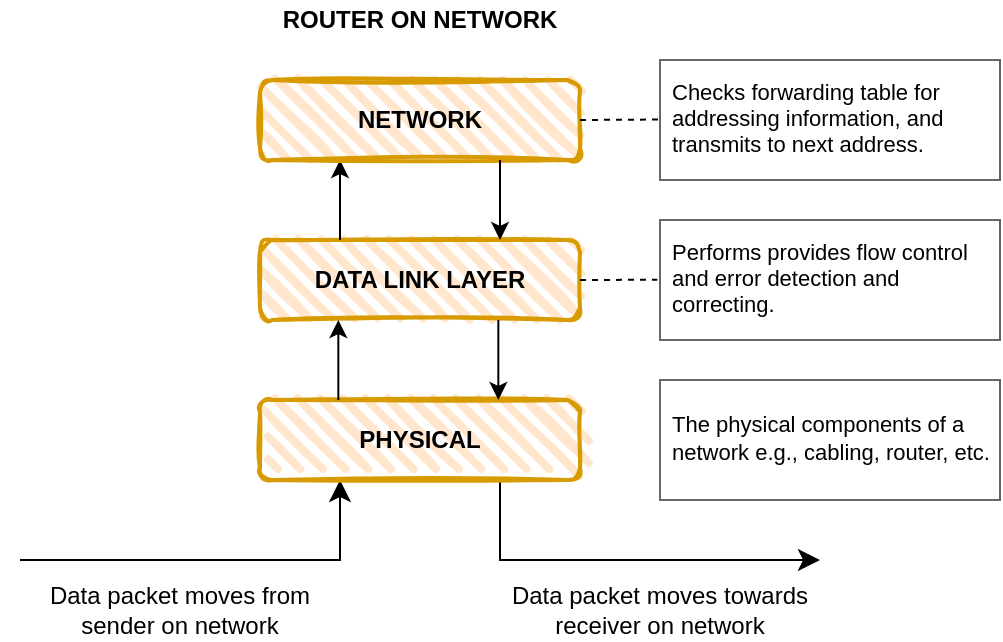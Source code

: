 <mxfile version="22.0.8" type="github">
  <diagram name="Page-1" id="L8mstzmJL-bA9-87ZFgZ">
    <mxGraphModel dx="955" dy="515" grid="1" gridSize="10" guides="1" tooltips="1" connect="1" arrows="1" fold="1" page="1" pageScale="1" pageWidth="850" pageHeight="1100" math="0" shadow="0">
      <root>
        <mxCell id="0" />
        <mxCell id="1" parent="0" />
        <mxCell id="IlggWSS1KbTiTnfQzWxn-1" value="" style="edgeStyle=elbowEdgeStyle;elbow=vertical;endArrow=classic;html=1;curved=0;rounded=0;endSize=8;startSize=8;entryX=0.25;entryY=1;entryDx=0;entryDy=0;" edge="1" parent="1" target="IlggWSS1KbTiTnfQzWxn-19">
          <mxGeometry width="50" height="50" relative="1" as="geometry">
            <mxPoint x="120" y="360" as="sourcePoint" />
            <mxPoint x="280" y="330" as="targetPoint" />
            <Array as="points">
              <mxPoint x="200" y="360" />
            </Array>
          </mxGeometry>
        </mxCell>
        <mxCell id="IlggWSS1KbTiTnfQzWxn-2" value="DATA LINK LAYER" style="rounded=1;whiteSpace=wrap;html=1;strokeWidth=2;fillWeight=4;hachureGap=8;hachureAngle=45;fillColor=#ffe6cc;sketch=1;strokeColor=#d79b00;fontStyle=1" vertex="1" parent="1">
          <mxGeometry x="240" y="200" width="160" height="40" as="geometry" />
        </mxCell>
        <mxCell id="IlggWSS1KbTiTnfQzWxn-3" value="" style="endArrow=classic;html=1;rounded=0;exitX=0.25;exitY=0;exitDx=0;exitDy=0;" edge="1" parent="1" source="IlggWSS1KbTiTnfQzWxn-2">
          <mxGeometry width="50" height="50" relative="1" as="geometry">
            <mxPoint x="240" y="180" as="sourcePoint" />
            <mxPoint x="280" y="160" as="targetPoint" />
          </mxGeometry>
        </mxCell>
        <mxCell id="IlggWSS1KbTiTnfQzWxn-4" value="NETWORK" style="rounded=1;whiteSpace=wrap;html=1;strokeWidth=2;fillWeight=4;hachureGap=8;hachureAngle=45;fillColor=#ffe6cc;sketch=1;strokeColor=#d79b00;fontStyle=1" vertex="1" parent="1">
          <mxGeometry x="240" y="120" width="160" height="40" as="geometry" />
        </mxCell>
        <mxCell id="IlggWSS1KbTiTnfQzWxn-5" value="" style="endArrow=classic;html=1;rounded=0;exitX=0.75;exitY=1;exitDx=0;exitDy=0;entryX=0.75;entryY=0;entryDx=0;entryDy=0;" edge="1" parent="1" source="IlggWSS1KbTiTnfQzWxn-4" target="IlggWSS1KbTiTnfQzWxn-2">
          <mxGeometry width="50" height="50" relative="1" as="geometry">
            <mxPoint x="290" y="210" as="sourcePoint" />
            <mxPoint x="290" y="170" as="targetPoint" />
          </mxGeometry>
        </mxCell>
        <mxCell id="IlggWSS1KbTiTnfQzWxn-7" value="" style="edgeStyle=elbowEdgeStyle;elbow=horizontal;endArrow=classic;html=1;curved=0;rounded=0;endSize=8;startSize=8;exitX=0.75;exitY=1;exitDx=0;exitDy=0;" edge="1" parent="1" source="IlggWSS1KbTiTnfQzWxn-19">
          <mxGeometry width="50" height="50" relative="1" as="geometry">
            <mxPoint x="360" y="340" as="sourcePoint" />
            <mxPoint x="520" y="360" as="targetPoint" />
            <Array as="points">
              <mxPoint x="360" y="380" />
            </Array>
          </mxGeometry>
        </mxCell>
        <UserObject label="ROUTER ON NETWORK" placeholders="1" name="Variable" id="IlggWSS1KbTiTnfQzWxn-8">
          <mxCell style="text;html=1;strokeColor=none;fillColor=none;align=center;verticalAlign=middle;whiteSpace=wrap;overflow=hidden;fontStyle=1" vertex="1" parent="1">
            <mxGeometry x="240" y="80" width="160" height="20" as="geometry" />
          </mxCell>
        </UserObject>
        <mxCell id="IlggWSS1KbTiTnfQzWxn-13" value="Performs provides flow control&amp;nbsp; and error detection and correcting." style="strokeWidth=1;shadow=0;dashed=0;align=center;html=1;shape=mxgraph.mockup.text.textBox;fontColor=#000000;align=left;fontSize=11;spacingLeft=4;spacingTop=-3;whiteSpace=wrap;strokeColor=#666666;mainText=" vertex="1" parent="1">
          <mxGeometry x="440" y="190" width="170" height="60" as="geometry" />
        </mxCell>
        <mxCell id="IlggWSS1KbTiTnfQzWxn-14" value="" style="endArrow=none;dashed=1;html=1;rounded=0;entryX=-0.008;entryY=0.498;entryDx=0;entryDy=0;entryPerimeter=0;exitX=1;exitY=0.5;exitDx=0;exitDy=0;" edge="1" parent="1" source="IlggWSS1KbTiTnfQzWxn-2" target="IlggWSS1KbTiTnfQzWxn-13">
          <mxGeometry width="50" height="50" relative="1" as="geometry">
            <mxPoint x="130" y="110" as="sourcePoint" />
            <mxPoint x="180" y="60" as="targetPoint" />
          </mxGeometry>
        </mxCell>
        <mxCell id="IlggWSS1KbTiTnfQzWxn-15" value="Data packet moves from sender on network" style="text;html=1;strokeColor=none;fillColor=none;align=center;verticalAlign=middle;whiteSpace=wrap;rounded=0;" vertex="1" parent="1">
          <mxGeometry x="120" y="370" width="160" height="30" as="geometry" />
        </mxCell>
        <mxCell id="IlggWSS1KbTiTnfQzWxn-16" value="Data packet moves towards receiver on network" style="text;html=1;strokeColor=none;fillColor=none;align=center;verticalAlign=middle;whiteSpace=wrap;rounded=0;" vertex="1" parent="1">
          <mxGeometry x="360" y="370" width="160" height="30" as="geometry" />
        </mxCell>
        <mxCell id="IlggWSS1KbTiTnfQzWxn-17" value="Checks forwarding table for addressing information, and transmits to next address." style="strokeWidth=1;shadow=0;dashed=0;align=center;html=1;shape=mxgraph.mockup.text.textBox;fontColor=#000000;align=left;fontSize=11;spacingLeft=4;spacingTop=-3;whiteSpace=wrap;strokeColor=#666666;mainText=" vertex="1" parent="1">
          <mxGeometry x="440" y="110" width="170" height="60" as="geometry" />
        </mxCell>
        <mxCell id="IlggWSS1KbTiTnfQzWxn-18" value="" style="endArrow=none;dashed=1;html=1;rounded=0;entryX=-0.002;entryY=0.496;entryDx=0;entryDy=0;entryPerimeter=0;exitX=1;exitY=0.5;exitDx=0;exitDy=0;" edge="1" parent="1" source="IlggWSS1KbTiTnfQzWxn-4" target="IlggWSS1KbTiTnfQzWxn-17">
          <mxGeometry width="50" height="50" relative="1" as="geometry">
            <mxPoint x="410" y="230" as="sourcePoint" />
            <mxPoint x="449" y="230" as="targetPoint" />
          </mxGeometry>
        </mxCell>
        <mxCell id="IlggWSS1KbTiTnfQzWxn-19" value="PHYSICAL" style="rounded=1;whiteSpace=wrap;html=1;strokeWidth=2;fillWeight=4;hachureGap=8;hachureAngle=45;fillColor=#ffe6cc;sketch=1;strokeColor=#d79b00;fontStyle=1" vertex="1" parent="1">
          <mxGeometry x="240" y="280" width="160" height="40" as="geometry" />
        </mxCell>
        <mxCell id="IlggWSS1KbTiTnfQzWxn-20" value="" style="endArrow=classic;html=1;rounded=0;exitX=0.25;exitY=0;exitDx=0;exitDy=0;" edge="1" parent="1">
          <mxGeometry width="50" height="50" relative="1" as="geometry">
            <mxPoint x="279.17" y="280" as="sourcePoint" />
            <mxPoint x="279.17" y="240" as="targetPoint" />
          </mxGeometry>
        </mxCell>
        <mxCell id="IlggWSS1KbTiTnfQzWxn-21" value="" style="endArrow=classic;html=1;rounded=0;exitX=0.75;exitY=1;exitDx=0;exitDy=0;entryX=0.75;entryY=0;entryDx=0;entryDy=0;" edge="1" parent="1">
          <mxGeometry width="50" height="50" relative="1" as="geometry">
            <mxPoint x="359.17" y="240" as="sourcePoint" />
            <mxPoint x="359.17" y="280" as="targetPoint" />
          </mxGeometry>
        </mxCell>
        <mxCell id="IlggWSS1KbTiTnfQzWxn-22" value="The physical components of a network e.g., cabling, router, etc." style="strokeWidth=1;shadow=0;dashed=0;align=center;html=1;shape=mxgraph.mockup.text.textBox;fontColor=#000000;align=left;fontSize=11;spacingLeft=4;spacingTop=-3;whiteSpace=wrap;strokeColor=#666666;mainText=" vertex="1" parent="1">
          <mxGeometry x="440" y="270" width="170" height="60" as="geometry" />
        </mxCell>
      </root>
    </mxGraphModel>
  </diagram>
</mxfile>
